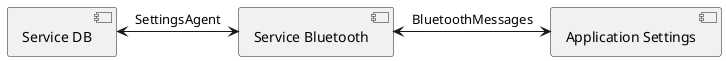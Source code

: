 @startuml

[Service DB] as srvcdb
[Service Bluetooth] as srvcbt
[Application Settings] as appstngs


srvcdb <-r-> srvcbt : SettingsAgent
srvcbt <-r-> appstngs : BluetoothMessages

@enduml
